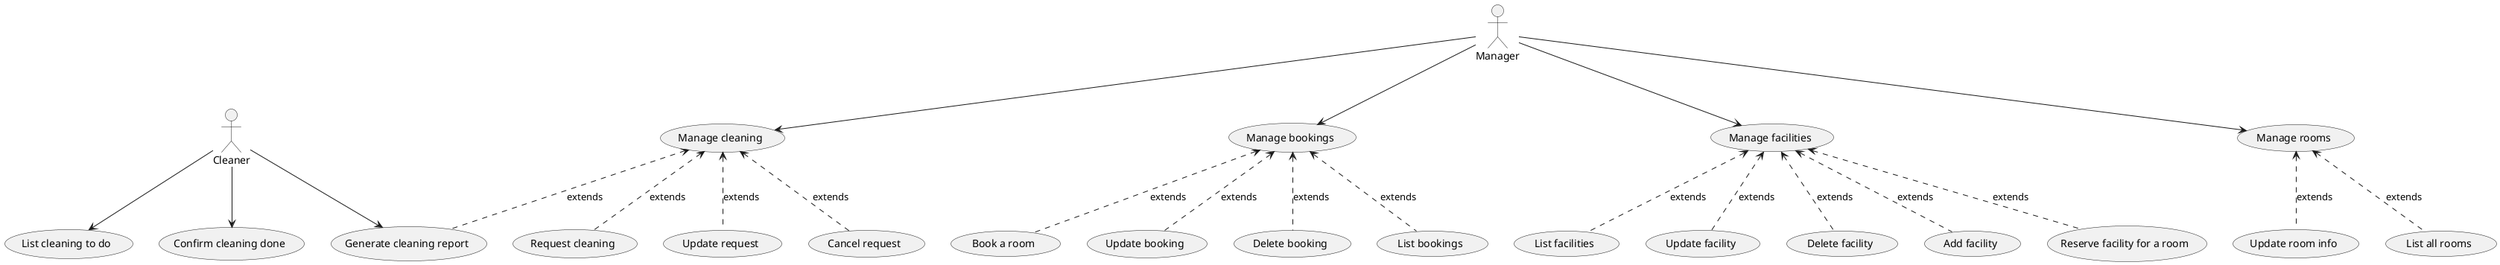 @startuml
:Manager: as admin
:Cleaner: as cleaner

admin --> (Manage rooms)
(Update room info) .up.> (Manage rooms) : extends
(List all rooms) .up.> (Manage rooms) : extends

admin --> (Manage facilities)
(List facilities) .up.> (Manage facilities) : extends
(Update facility) .up.> (Manage facilities) : extends
(Delete facility) .up.> (Manage facilities) : extends
(Add facility) .up.> (Manage facilities) : extends
(Reserve facility for a room) .up.> (Manage facilities) : extends

admin --> (Manage bookings)
(Book a room) .up.> (Manage bookings) : extends
(Update booking) .up.> (Manage bookings) : extends
(Delete booking) .up.> (Manage bookings) : extends
(List bookings) .up.> (Manage bookings) : extends


admin --> (Manage cleaning)
(Request cleaning) .up.> (Manage cleaning) : extends
(Update request) .up.> (Manage cleaning) : extends
(Cancel request) .up.> (Manage cleaning) : extends
cleaner --> (List cleaning to do)
cleaner --> (Confirm cleaning done)
cleaner --> (Generate cleaning report)
(Generate cleaning report) .up.> (Manage cleaning) : extends
@enduml